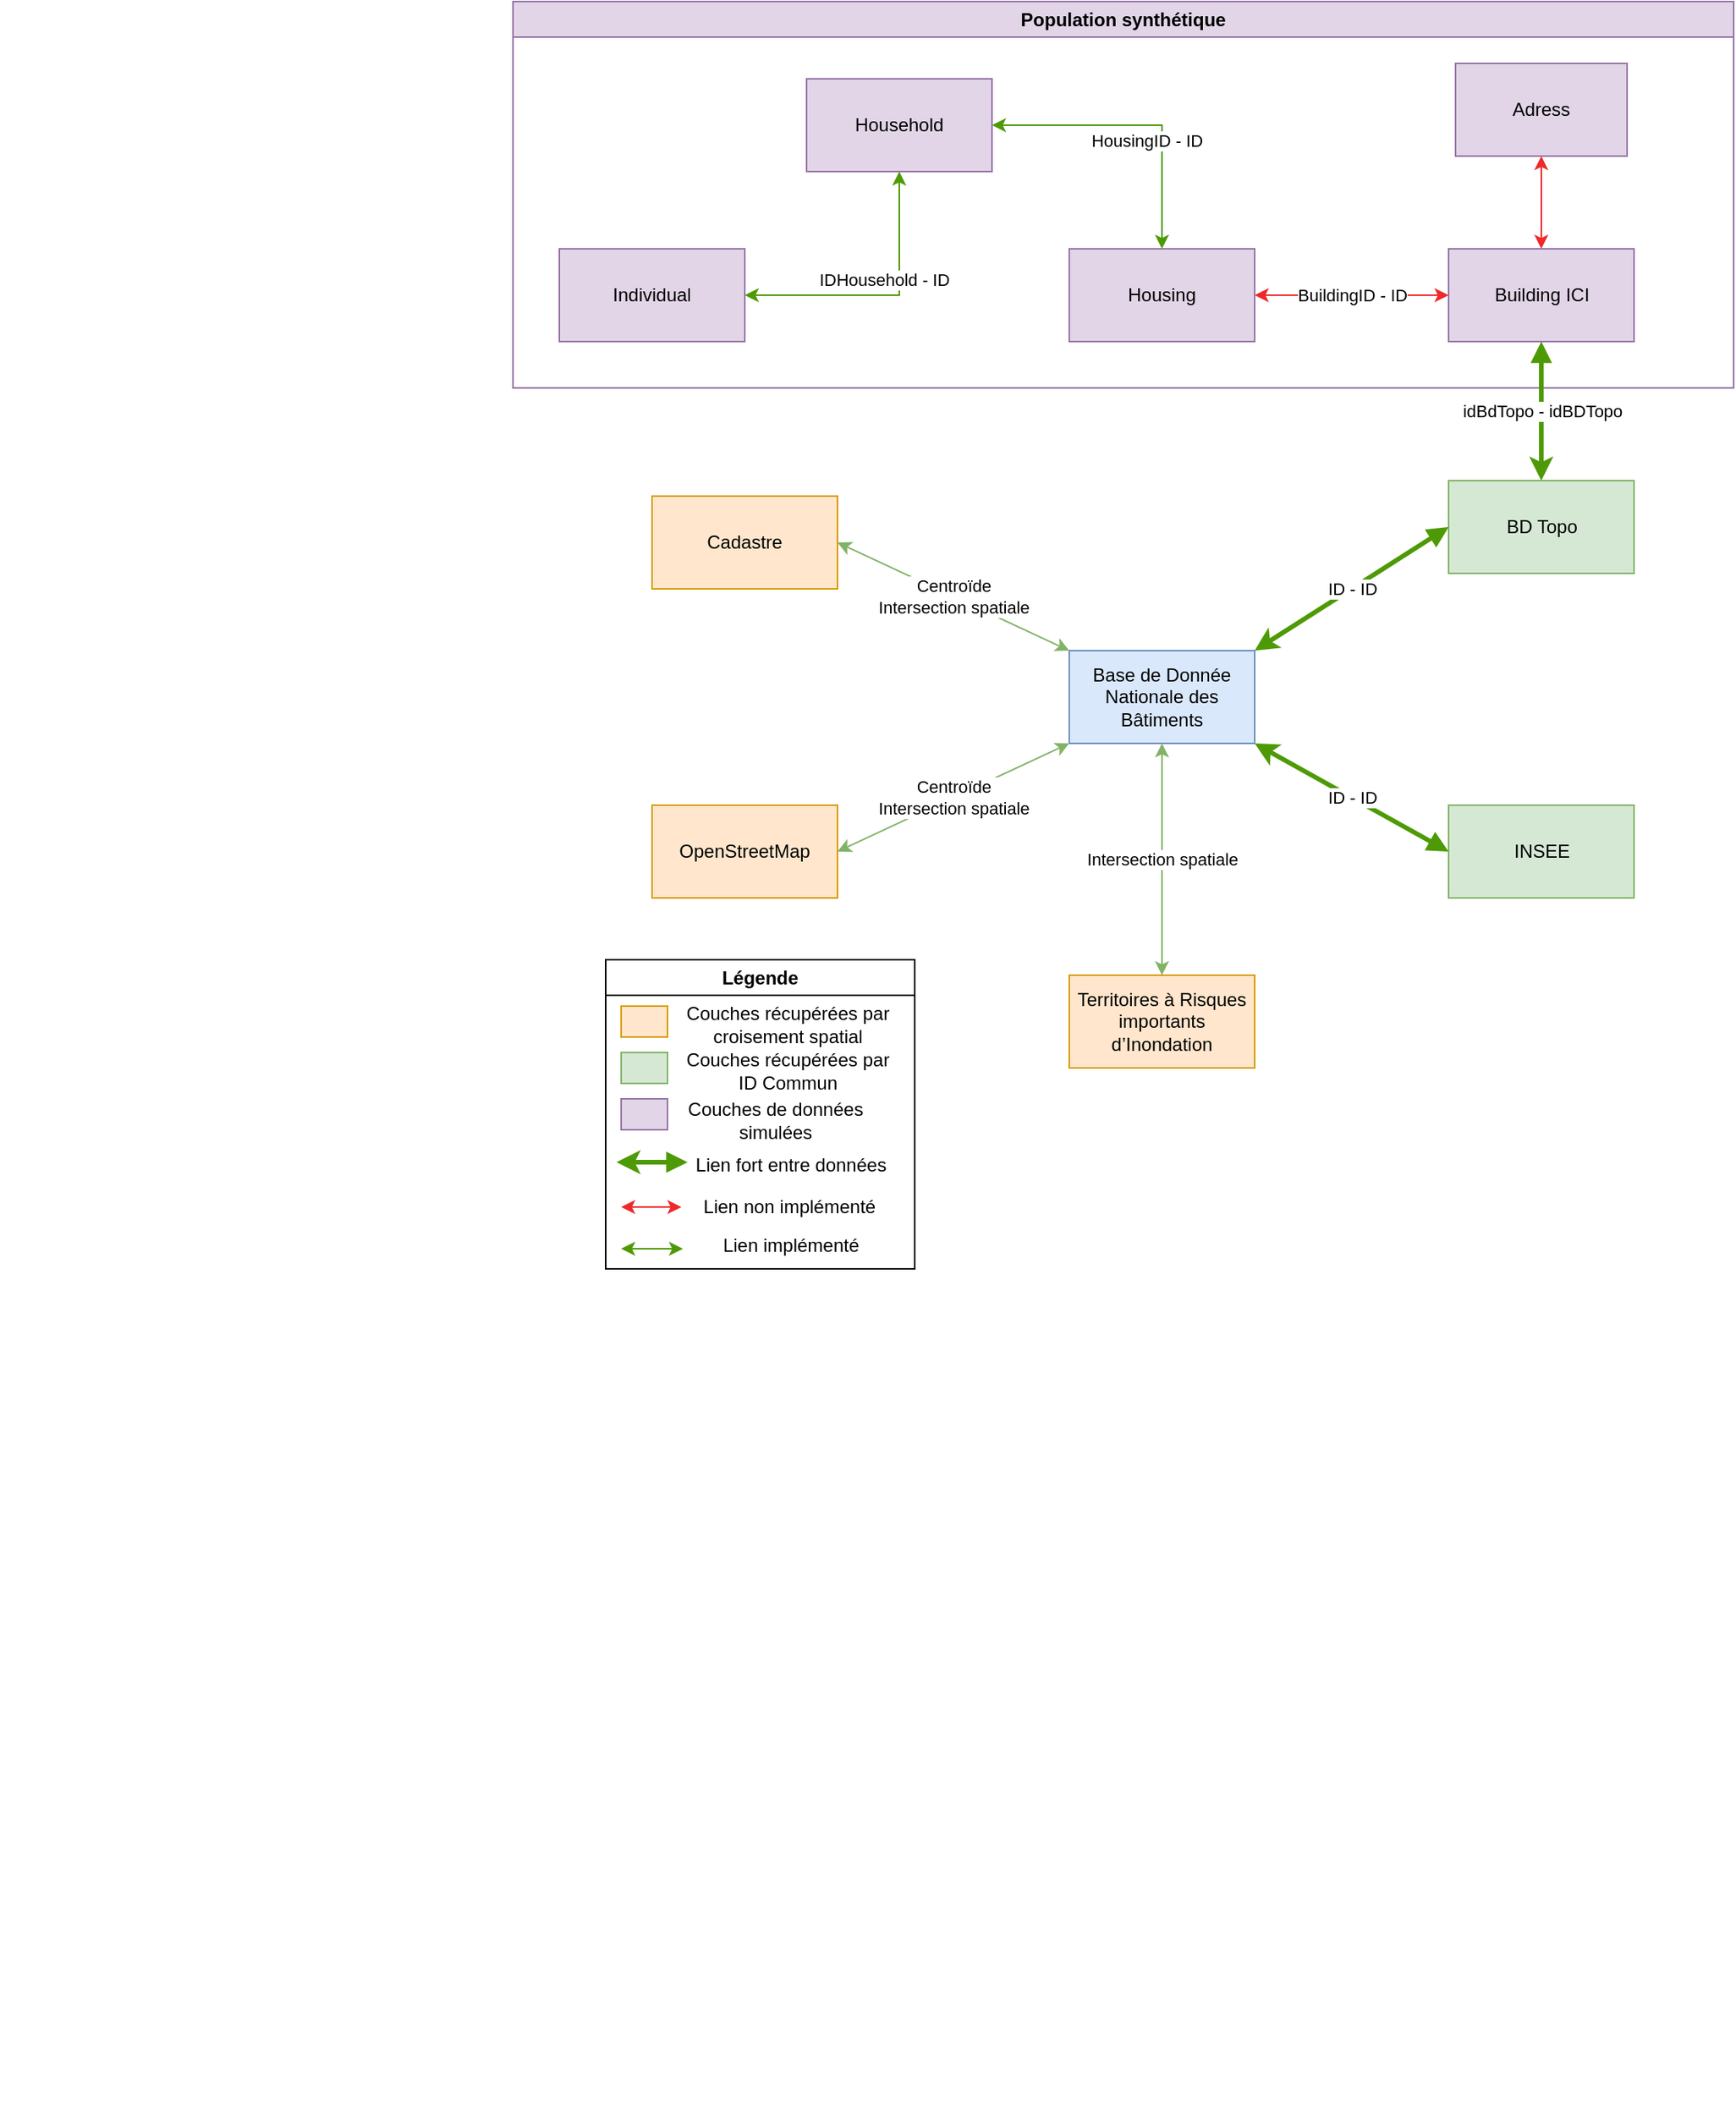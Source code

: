 <mxfile version="21.1.8" type="github">
  <diagram name="Page-1" id="RKlKr9zLwDHz_0O1cyM0">
    <mxGraphModel dx="1575" dy="739" grid="1" gridSize="10" guides="1" tooltips="1" connect="1" arrows="1" fold="1" page="1" pageScale="1" pageWidth="827" pageHeight="1169" math="0" shadow="0">
      <root>
        <mxCell id="0" />
        <mxCell id="1" parent="0" />
        <mxCell id="FjnJGpuL3dfxn8dWNNj--1" value="Base de Donnée Nationale des Bâtiments" style="rounded=0;whiteSpace=wrap;html=1;fillColor=#dae8fc;strokeColor=#6c8ebf;" parent="1" vertex="1">
          <mxGeometry x="370" y="510" width="120" height="60" as="geometry" />
        </mxCell>
        <mxCell id="FjnJGpuL3dfxn8dWNNj--2" value="&lt;div&gt;BD Topo&lt;/div&gt;" style="rounded=0;whiteSpace=wrap;html=1;fillColor=#d5e8d4;strokeColor=#82b366;" parent="1" vertex="1">
          <mxGeometry x="615.5" y="400" width="120" height="60" as="geometry" />
        </mxCell>
        <mxCell id="FjnJGpuL3dfxn8dWNNj--3" value="&lt;div&gt;Cadastre&lt;/div&gt;" style="rounded=0;whiteSpace=wrap;html=1;fillColor=#ffe6cc;strokeColor=#d79b00;" parent="1" vertex="1">
          <mxGeometry x="100" y="410" width="120" height="60" as="geometry" />
        </mxCell>
        <mxCell id="FjnJGpuL3dfxn8dWNNj--4" value="OpenStreetMap" style="rounded=0;whiteSpace=wrap;html=1;fillColor=#ffe6cc;strokeColor=#d79b00;" parent="1" vertex="1">
          <mxGeometry x="100" y="610" width="120" height="60" as="geometry" />
        </mxCell>
        <mxCell id="FjnJGpuL3dfxn8dWNNj--5" value="INSEE" style="rounded=0;whiteSpace=wrap;html=1;fillColor=#d5e8d4;strokeColor=#82b366;" parent="1" vertex="1">
          <mxGeometry x="615.5" y="610" width="120" height="60" as="geometry" />
        </mxCell>
        <mxCell id="FjnJGpuL3dfxn8dWNNj--6" value="Territoires à Risques importants d’Inondation" style="rounded=0;whiteSpace=wrap;html=1;fillColor=#ffe6cc;strokeColor=#d79b00;" parent="1" vertex="1">
          <mxGeometry x="370" y="720" width="120" height="60" as="geometry" />
        </mxCell>
        <mxCell id="FjnJGpuL3dfxn8dWNNj--9" value="&lt;div&gt;Centroïde &lt;br&gt;&lt;/div&gt;&lt;div&gt;Intersection spatiale&lt;br&gt;&lt;/div&gt;" style="endArrow=classic;html=1;rounded=0;exitX=1;exitY=0.5;exitDx=0;exitDy=0;entryX=0;entryY=0;entryDx=0;entryDy=0;strokeColor=#82b366;endFill=1;startArrow=classic;startFill=1;fillColor=#d5e8d4;" parent="1" source="FjnJGpuL3dfxn8dWNNj--3" target="FjnJGpuL3dfxn8dWNNj--1" edge="1">
          <mxGeometry width="50" height="50" relative="1" as="geometry">
            <mxPoint x="520" y="580" as="sourcePoint" />
            <mxPoint x="570" y="530" as="targetPoint" />
          </mxGeometry>
        </mxCell>
        <mxCell id="FjnJGpuL3dfxn8dWNNj--10" value="ID - ID" style="endArrow=classic;html=1;rounded=0;entryX=1;entryY=0;entryDx=0;entryDy=0;exitX=0;exitY=0.5;exitDx=0;exitDy=0;strokeColor=#4e9a06;strokeWidth=3;endFill=1;startArrow=block;" parent="1" source="FjnJGpuL3dfxn8dWNNj--2" target="FjnJGpuL3dfxn8dWNNj--1" edge="1">
          <mxGeometry width="50" height="50" relative="1" as="geometry">
            <mxPoint x="520" y="580" as="sourcePoint" />
            <mxPoint x="570" y="530" as="targetPoint" />
          </mxGeometry>
        </mxCell>
        <mxCell id="FjnJGpuL3dfxn8dWNNj--11" value="Intersection spatiale" style="endArrow=classic;html=1;rounded=0;exitX=0.5;exitY=0;exitDx=0;exitDy=0;entryX=0.5;entryY=1;entryDx=0;entryDy=0;strokeColor=#82b366;endFill=1;startArrow=classic;startFill=1;fillColor=#d5e8d4;" parent="1" source="FjnJGpuL3dfxn8dWNNj--6" target="FjnJGpuL3dfxn8dWNNj--1" edge="1">
          <mxGeometry width="50" height="50" relative="1" as="geometry">
            <mxPoint x="520" y="580" as="sourcePoint" />
            <mxPoint x="570" y="530" as="targetPoint" />
          </mxGeometry>
        </mxCell>
        <mxCell id="FjnJGpuL3dfxn8dWNNj--12" value="&lt;div&gt;Centroïde&lt;/div&gt;&lt;div&gt;Intersection spatiale&lt;br&gt;&lt;/div&gt;" style="endArrow=classic;html=1;rounded=0;exitX=1;exitY=0.5;exitDx=0;exitDy=0;entryX=0;entryY=1;entryDx=0;entryDy=0;strokeColor=#82b366;endFill=1;startArrow=classic;startFill=1;fillColor=#d5e8d4;" parent="1" source="FjnJGpuL3dfxn8dWNNj--4" target="FjnJGpuL3dfxn8dWNNj--1" edge="1">
          <mxGeometry width="50" height="50" relative="1" as="geometry">
            <mxPoint x="520" y="580" as="sourcePoint" />
            <mxPoint x="570" y="530" as="targetPoint" />
          </mxGeometry>
        </mxCell>
        <mxCell id="FjnJGpuL3dfxn8dWNNj--13" value="ID - ID" style="endArrow=classic;html=1;rounded=0;exitX=0;exitY=0.5;exitDx=0;exitDy=0;entryX=1;entryY=1;entryDx=0;entryDy=0;strokeColor=#4e9a06;strokeWidth=3;endFill=1;startArrow=block;" parent="1" source="FjnJGpuL3dfxn8dWNNj--5" target="FjnJGpuL3dfxn8dWNNj--1" edge="1">
          <mxGeometry width="50" height="50" relative="1" as="geometry">
            <mxPoint x="520" y="580" as="sourcePoint" />
            <mxPoint x="570" y="530" as="targetPoint" />
          </mxGeometry>
        </mxCell>
        <mxCell id="FjnJGpuL3dfxn8dWNNj--15" value="Population synthétique" style="swimlane;whiteSpace=wrap;html=1;fillColor=#e1d5e7;strokeColor=#9673a6;" parent="1" vertex="1">
          <mxGeometry x="10" y="90" width="790" height="250" as="geometry">
            <mxRectangle x="10" y="90" width="170" height="30" as="alternateBounds" />
          </mxGeometry>
        </mxCell>
        <mxCell id="FjnJGpuL3dfxn8dWNNj--16" value="Building ICI" style="rounded=0;whiteSpace=wrap;html=1;fillColor=#e1d5e7;strokeColor=#9673a6;" parent="FjnJGpuL3dfxn8dWNNj--15" vertex="1">
          <mxGeometry x="605.5" y="160" width="120" height="60" as="geometry" />
        </mxCell>
        <mxCell id="FjnJGpuL3dfxn8dWNNj--25" value="BuildingID - ID" style="edgeStyle=orthogonalEdgeStyle;rounded=0;orthogonalLoop=1;jettySize=auto;html=1;exitX=1;exitY=0.5;exitDx=0;exitDy=0;entryX=0;entryY=0.5;entryDx=0;entryDy=0;strokeColor=#ef2929;endArrow=classic;endFill=1;startArrow=classic;startFill=1;" parent="FjnJGpuL3dfxn8dWNNj--15" source="FjnJGpuL3dfxn8dWNNj--17" target="FjnJGpuL3dfxn8dWNNj--16" edge="1">
          <mxGeometry relative="1" as="geometry" />
        </mxCell>
        <mxCell id="FjnJGpuL3dfxn8dWNNj--17" value="Housing" style="rounded=0;whiteSpace=wrap;html=1;fillColor=#e1d5e7;strokeColor=#9673a6;" parent="FjnJGpuL3dfxn8dWNNj--15" vertex="1">
          <mxGeometry x="360" y="160" width="120" height="60" as="geometry" />
        </mxCell>
        <mxCell id="FjnJGpuL3dfxn8dWNNj--27" value="HousingID - ID" style="edgeStyle=orthogonalEdgeStyle;rounded=0;orthogonalLoop=1;jettySize=auto;html=1;exitX=1;exitY=0.5;exitDx=0;exitDy=0;entryX=0.5;entryY=0;entryDx=0;entryDy=0;strokeColor=#4e9a06;endArrow=classic;endFill=1;startArrow=classic;startFill=1;" parent="FjnJGpuL3dfxn8dWNNj--15" source="FjnJGpuL3dfxn8dWNNj--18" target="FjnJGpuL3dfxn8dWNNj--17" edge="1">
          <mxGeometry x="0.263" y="-10" relative="1" as="geometry">
            <mxPoint as="offset" />
          </mxGeometry>
        </mxCell>
        <mxCell id="FjnJGpuL3dfxn8dWNNj--18" value="Household" style="rounded=0;whiteSpace=wrap;html=1;fillColor=#e1d5e7;strokeColor=#9673a6;" parent="FjnJGpuL3dfxn8dWNNj--15" vertex="1">
          <mxGeometry x="190" y="50" width="120" height="60" as="geometry" />
        </mxCell>
        <mxCell id="FjnJGpuL3dfxn8dWNNj--28" value="IDHousehold - ID" style="edgeStyle=orthogonalEdgeStyle;rounded=0;orthogonalLoop=1;jettySize=auto;html=1;exitX=1;exitY=0.5;exitDx=0;exitDy=0;entryX=0.5;entryY=1;entryDx=0;entryDy=0;strokeColor=#4E9A06;endArrow=classic;endFill=1;startArrow=classic;startFill=1;" parent="FjnJGpuL3dfxn8dWNNj--15" source="FjnJGpuL3dfxn8dWNNj--19" target="FjnJGpuL3dfxn8dWNNj--18" edge="1">
          <mxGeometry x="0.222" y="10" relative="1" as="geometry">
            <mxPoint as="offset" />
          </mxGeometry>
        </mxCell>
        <mxCell id="FjnJGpuL3dfxn8dWNNj--19" value="Individual" style="rounded=0;whiteSpace=wrap;html=1;fillColor=#e1d5e7;strokeColor=#9673a6;" parent="FjnJGpuL3dfxn8dWNNj--15" vertex="1">
          <mxGeometry x="30" y="160" width="120" height="60" as="geometry" />
        </mxCell>
        <mxCell id="FjnJGpuL3dfxn8dWNNj--26" style="edgeStyle=orthogonalEdgeStyle;rounded=0;orthogonalLoop=1;jettySize=auto;html=1;exitX=0.5;exitY=1;exitDx=0;exitDy=0;strokeColor=#ef2929;endArrow=classic;endFill=1;startArrow=classic;startFill=1;" parent="FjnJGpuL3dfxn8dWNNj--15" source="FjnJGpuL3dfxn8dWNNj--21" target="FjnJGpuL3dfxn8dWNNj--16" edge="1">
          <mxGeometry relative="1" as="geometry" />
        </mxCell>
        <mxCell id="FjnJGpuL3dfxn8dWNNj--21" value="Adress" style="rounded=0;whiteSpace=wrap;html=1;fillColor=#e1d5e7;strokeColor=#9673a6;" parent="FjnJGpuL3dfxn8dWNNj--15" vertex="1">
          <mxGeometry x="610" y="40" width="111" height="60" as="geometry" />
        </mxCell>
        <mxCell id="FjnJGpuL3dfxn8dWNNj--29" value="&lt;div&gt;idBdTopo - idBDTopo&lt;/div&gt;" style="edgeStyle=orthogonalEdgeStyle;rounded=0;orthogonalLoop=1;jettySize=auto;html=1;exitX=0.5;exitY=1;exitDx=0;exitDy=0;entryX=0.5;entryY=0;entryDx=0;entryDy=0;strokeColor=#4e9a06;strokeWidth=3;endArrow=classic;endFill=1;startArrow=block;" parent="1" source="FjnJGpuL3dfxn8dWNNj--16" target="FjnJGpuL3dfxn8dWNNj--2" edge="1">
          <mxGeometry relative="1" as="geometry" />
        </mxCell>
        <mxCell id="CL4YX4rr0jCitZG3_2ce-1" value="Légende" style="swimlane;whiteSpace=wrap;html=1;" vertex="1" parent="1">
          <mxGeometry x="70" y="710" width="200" height="200" as="geometry" />
        </mxCell>
        <mxCell id="CL4YX4rr0jCitZG3_2ce-2" value="" style="rounded=0;whiteSpace=wrap;html=1;fillColor=#ffe6cc;strokeColor=#d79b00;" vertex="1" parent="CL4YX4rr0jCitZG3_2ce-1">
          <mxGeometry x="10" y="30" width="30" height="20" as="geometry" />
        </mxCell>
        <mxCell id="CL4YX4rr0jCitZG3_2ce-3" value="Couches récupérées par croisement spatial" style="text;html=1;strokeColor=none;fillColor=none;align=center;verticalAlign=middle;whiteSpace=wrap;rounded=0;" vertex="1" parent="CL4YX4rr0jCitZG3_2ce-1">
          <mxGeometry x="48" y="27" width="140" height="30" as="geometry" />
        </mxCell>
        <mxCell id="CL4YX4rr0jCitZG3_2ce-4" value="" style="rounded=0;whiteSpace=wrap;html=1;fillColor=#d5e8d4;strokeColor=#82b366;" vertex="1" parent="CL4YX4rr0jCitZG3_2ce-1">
          <mxGeometry x="10" y="60" width="30" height="20" as="geometry" />
        </mxCell>
        <mxCell id="CL4YX4rr0jCitZG3_2ce-5" value="Couches récupérées par ID Commun" style="text;html=1;strokeColor=none;fillColor=none;align=center;verticalAlign=middle;whiteSpace=wrap;rounded=0;" vertex="1" parent="CL4YX4rr0jCitZG3_2ce-1">
          <mxGeometry x="48" y="57" width="140" height="30" as="geometry" />
        </mxCell>
        <mxCell id="CL4YX4rr0jCitZG3_2ce-6" value="" style="rounded=0;whiteSpace=wrap;html=1;fillColor=#e1d5e7;strokeColor=#9673a6;" vertex="1" parent="CL4YX4rr0jCitZG3_2ce-1">
          <mxGeometry x="10" y="90" width="30" height="20" as="geometry" />
        </mxCell>
        <mxCell id="CL4YX4rr0jCitZG3_2ce-7" value="Couches de données simulées" style="text;html=1;strokeColor=none;fillColor=none;align=center;verticalAlign=middle;whiteSpace=wrap;rounded=0;" vertex="1" parent="CL4YX4rr0jCitZG3_2ce-1">
          <mxGeometry x="40" y="89" width="140" height="30" as="geometry" />
        </mxCell>
        <mxCell id="CL4YX4rr0jCitZG3_2ce-8" value="" style="endArrow=classic;html=1;rounded=0;entryX=1;entryY=0;entryDx=0;entryDy=0;strokeColor=#4e9a06;strokeWidth=3;endFill=1;startArrow=block;" edge="1" parent="CL4YX4rr0jCitZG3_2ce-1">
          <mxGeometry width="50" height="50" relative="1" as="geometry">
            <mxPoint x="53" y="131" as="sourcePoint" />
            <mxPoint x="7" y="131" as="targetPoint" />
          </mxGeometry>
        </mxCell>
        <mxCell id="CL4YX4rr0jCitZG3_2ce-9" value="Lien fort entre données" style="text;html=1;strokeColor=none;fillColor=none;align=center;verticalAlign=middle;whiteSpace=wrap;rounded=0;" vertex="1" parent="CL4YX4rr0jCitZG3_2ce-1">
          <mxGeometry x="50" y="118" width="140" height="30" as="geometry" />
        </mxCell>
        <mxCell id="CL4YX4rr0jCitZG3_2ce-10" value="&amp;nbsp;" style="edgeStyle=orthogonalEdgeStyle;rounded=0;orthogonalLoop=1;jettySize=auto;html=1;exitX=1;exitY=0.5;exitDx=0;exitDy=0;strokeColor=#ef2929;endArrow=classic;endFill=1;startArrow=classic;startFill=1;entryX=0;entryY=0.5;entryDx=0;entryDy=0;" edge="1" parent="CL4YX4rr0jCitZG3_2ce-1" target="CL4YX4rr0jCitZG3_2ce-11">
          <mxGeometry x="-1" y="-705" relative="1" as="geometry">
            <mxPoint x="10" y="160" as="sourcePoint" />
            <mxPoint x="40" y="160" as="targetPoint" />
            <mxPoint x="-400" y="-125" as="offset" />
          </mxGeometry>
        </mxCell>
        <mxCell id="CL4YX4rr0jCitZG3_2ce-11" value="Lien non implémenté" style="text;html=1;strokeColor=none;fillColor=none;align=center;verticalAlign=middle;whiteSpace=wrap;rounded=0;" vertex="1" parent="CL4YX4rr0jCitZG3_2ce-1">
          <mxGeometry x="49" y="145" width="140" height="30" as="geometry" />
        </mxCell>
        <mxCell id="CL4YX4rr0jCitZG3_2ce-12" value="" style="endArrow=classic;startArrow=classic;html=1;rounded=0;strokeColor=#4e9a06;" edge="1" parent="CL4YX4rr0jCitZG3_2ce-1">
          <mxGeometry width="50" height="50" relative="1" as="geometry">
            <mxPoint x="10" y="187" as="sourcePoint" />
            <mxPoint x="50" y="187" as="targetPoint" />
          </mxGeometry>
        </mxCell>
        <mxCell id="CL4YX4rr0jCitZG3_2ce-13" value="Lien implémenté" style="text;html=1;strokeColor=none;fillColor=none;align=center;verticalAlign=middle;whiteSpace=wrap;rounded=0;" vertex="1" parent="CL4YX4rr0jCitZG3_2ce-1">
          <mxGeometry x="50" y="170" width="140" height="30" as="geometry" />
        </mxCell>
      </root>
    </mxGraphModel>
  </diagram>
</mxfile>

